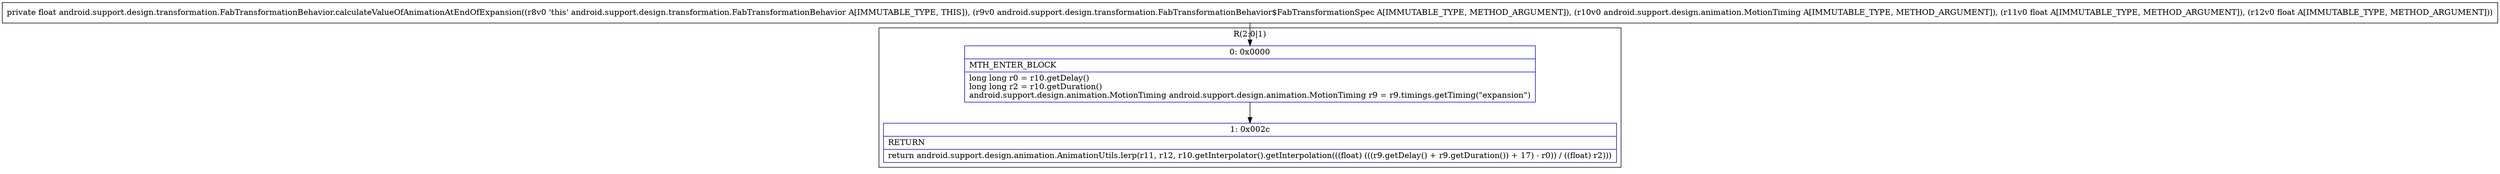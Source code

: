 digraph "CFG forandroid.support.design.transformation.FabTransformationBehavior.calculateValueOfAnimationAtEndOfExpansion(Landroid\/support\/design\/transformation\/FabTransformationBehavior$FabTransformationSpec;Landroid\/support\/design\/animation\/MotionTiming;FF)F" {
subgraph cluster_Region_1724088396 {
label = "R(2:0|1)";
node [shape=record,color=blue];
Node_0 [shape=record,label="{0\:\ 0x0000|MTH_ENTER_BLOCK\l|long long r0 = r10.getDelay()\llong long r2 = r10.getDuration()\landroid.support.design.animation.MotionTiming android.support.design.animation.MotionTiming r9 = r9.timings.getTiming(\"expansion\")\l}"];
Node_1 [shape=record,label="{1\:\ 0x002c|RETURN\l|return android.support.design.animation.AnimationUtils.lerp(r11, r12, r10.getInterpolator().getInterpolation(((float) (((r9.getDelay() + r9.getDuration()) + 17) \- r0)) \/ ((float) r2)))\l}"];
}
MethodNode[shape=record,label="{private float android.support.design.transformation.FabTransformationBehavior.calculateValueOfAnimationAtEndOfExpansion((r8v0 'this' android.support.design.transformation.FabTransformationBehavior A[IMMUTABLE_TYPE, THIS]), (r9v0 android.support.design.transformation.FabTransformationBehavior$FabTransformationSpec A[IMMUTABLE_TYPE, METHOD_ARGUMENT]), (r10v0 android.support.design.animation.MotionTiming A[IMMUTABLE_TYPE, METHOD_ARGUMENT]), (r11v0 float A[IMMUTABLE_TYPE, METHOD_ARGUMENT]), (r12v0 float A[IMMUTABLE_TYPE, METHOD_ARGUMENT])) }"];
MethodNode -> Node_0;
Node_0 -> Node_1;
}

